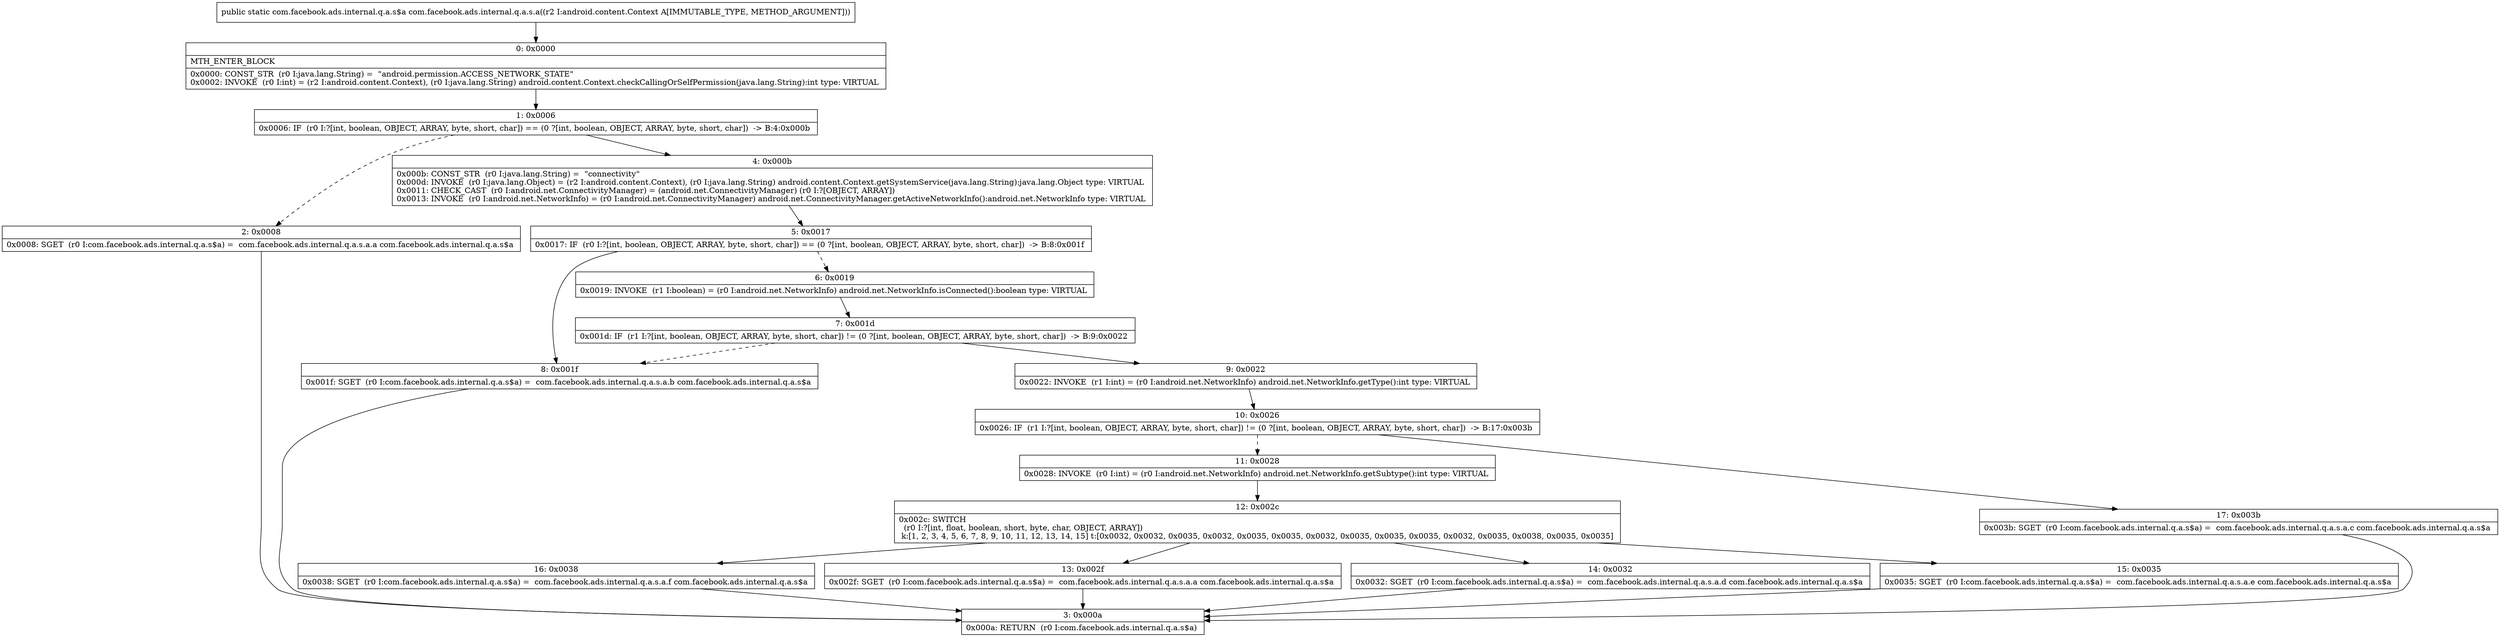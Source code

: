 digraph "CFG forcom.facebook.ads.internal.q.a.s.a(Landroid\/content\/Context;)Lcom\/facebook\/ads\/internal\/q\/a\/s$a;" {
Node_0 [shape=record,label="{0\:\ 0x0000|MTH_ENTER_BLOCK\l|0x0000: CONST_STR  (r0 I:java.lang.String) =  \"android.permission.ACCESS_NETWORK_STATE\" \l0x0002: INVOKE  (r0 I:int) = (r2 I:android.content.Context), (r0 I:java.lang.String) android.content.Context.checkCallingOrSelfPermission(java.lang.String):int type: VIRTUAL \l}"];
Node_1 [shape=record,label="{1\:\ 0x0006|0x0006: IF  (r0 I:?[int, boolean, OBJECT, ARRAY, byte, short, char]) == (0 ?[int, boolean, OBJECT, ARRAY, byte, short, char])  \-\> B:4:0x000b \l}"];
Node_2 [shape=record,label="{2\:\ 0x0008|0x0008: SGET  (r0 I:com.facebook.ads.internal.q.a.s$a) =  com.facebook.ads.internal.q.a.s.a.a com.facebook.ads.internal.q.a.s$a \l}"];
Node_3 [shape=record,label="{3\:\ 0x000a|0x000a: RETURN  (r0 I:com.facebook.ads.internal.q.a.s$a) \l}"];
Node_4 [shape=record,label="{4\:\ 0x000b|0x000b: CONST_STR  (r0 I:java.lang.String) =  \"connectivity\" \l0x000d: INVOKE  (r0 I:java.lang.Object) = (r2 I:android.content.Context), (r0 I:java.lang.String) android.content.Context.getSystemService(java.lang.String):java.lang.Object type: VIRTUAL \l0x0011: CHECK_CAST  (r0 I:android.net.ConnectivityManager) = (android.net.ConnectivityManager) (r0 I:?[OBJECT, ARRAY]) \l0x0013: INVOKE  (r0 I:android.net.NetworkInfo) = (r0 I:android.net.ConnectivityManager) android.net.ConnectivityManager.getActiveNetworkInfo():android.net.NetworkInfo type: VIRTUAL \l}"];
Node_5 [shape=record,label="{5\:\ 0x0017|0x0017: IF  (r0 I:?[int, boolean, OBJECT, ARRAY, byte, short, char]) == (0 ?[int, boolean, OBJECT, ARRAY, byte, short, char])  \-\> B:8:0x001f \l}"];
Node_6 [shape=record,label="{6\:\ 0x0019|0x0019: INVOKE  (r1 I:boolean) = (r0 I:android.net.NetworkInfo) android.net.NetworkInfo.isConnected():boolean type: VIRTUAL \l}"];
Node_7 [shape=record,label="{7\:\ 0x001d|0x001d: IF  (r1 I:?[int, boolean, OBJECT, ARRAY, byte, short, char]) != (0 ?[int, boolean, OBJECT, ARRAY, byte, short, char])  \-\> B:9:0x0022 \l}"];
Node_8 [shape=record,label="{8\:\ 0x001f|0x001f: SGET  (r0 I:com.facebook.ads.internal.q.a.s$a) =  com.facebook.ads.internal.q.a.s.a.b com.facebook.ads.internal.q.a.s$a \l}"];
Node_9 [shape=record,label="{9\:\ 0x0022|0x0022: INVOKE  (r1 I:int) = (r0 I:android.net.NetworkInfo) android.net.NetworkInfo.getType():int type: VIRTUAL \l}"];
Node_10 [shape=record,label="{10\:\ 0x0026|0x0026: IF  (r1 I:?[int, boolean, OBJECT, ARRAY, byte, short, char]) != (0 ?[int, boolean, OBJECT, ARRAY, byte, short, char])  \-\> B:17:0x003b \l}"];
Node_11 [shape=record,label="{11\:\ 0x0028|0x0028: INVOKE  (r0 I:int) = (r0 I:android.net.NetworkInfo) android.net.NetworkInfo.getSubtype():int type: VIRTUAL \l}"];
Node_12 [shape=record,label="{12\:\ 0x002c|0x002c: SWITCH  \l  (r0 I:?[int, float, boolean, short, byte, char, OBJECT, ARRAY])\l k:[1, 2, 3, 4, 5, 6, 7, 8, 9, 10, 11, 12, 13, 14, 15] t:[0x0032, 0x0032, 0x0035, 0x0032, 0x0035, 0x0035, 0x0032, 0x0035, 0x0035, 0x0035, 0x0032, 0x0035, 0x0038, 0x0035, 0x0035] \l}"];
Node_13 [shape=record,label="{13\:\ 0x002f|0x002f: SGET  (r0 I:com.facebook.ads.internal.q.a.s$a) =  com.facebook.ads.internal.q.a.s.a.a com.facebook.ads.internal.q.a.s$a \l}"];
Node_14 [shape=record,label="{14\:\ 0x0032|0x0032: SGET  (r0 I:com.facebook.ads.internal.q.a.s$a) =  com.facebook.ads.internal.q.a.s.a.d com.facebook.ads.internal.q.a.s$a \l}"];
Node_15 [shape=record,label="{15\:\ 0x0035|0x0035: SGET  (r0 I:com.facebook.ads.internal.q.a.s$a) =  com.facebook.ads.internal.q.a.s.a.e com.facebook.ads.internal.q.a.s$a \l}"];
Node_16 [shape=record,label="{16\:\ 0x0038|0x0038: SGET  (r0 I:com.facebook.ads.internal.q.a.s$a) =  com.facebook.ads.internal.q.a.s.a.f com.facebook.ads.internal.q.a.s$a \l}"];
Node_17 [shape=record,label="{17\:\ 0x003b|0x003b: SGET  (r0 I:com.facebook.ads.internal.q.a.s$a) =  com.facebook.ads.internal.q.a.s.a.c com.facebook.ads.internal.q.a.s$a \l}"];
MethodNode[shape=record,label="{public static com.facebook.ads.internal.q.a.s$a com.facebook.ads.internal.q.a.s.a((r2 I:android.content.Context A[IMMUTABLE_TYPE, METHOD_ARGUMENT])) }"];
MethodNode -> Node_0;
Node_0 -> Node_1;
Node_1 -> Node_2[style=dashed];
Node_1 -> Node_4;
Node_2 -> Node_3;
Node_4 -> Node_5;
Node_5 -> Node_6[style=dashed];
Node_5 -> Node_8;
Node_6 -> Node_7;
Node_7 -> Node_8[style=dashed];
Node_7 -> Node_9;
Node_8 -> Node_3;
Node_9 -> Node_10;
Node_10 -> Node_11[style=dashed];
Node_10 -> Node_17;
Node_11 -> Node_12;
Node_12 -> Node_13;
Node_12 -> Node_14;
Node_12 -> Node_15;
Node_12 -> Node_16;
Node_13 -> Node_3;
Node_14 -> Node_3;
Node_15 -> Node_3;
Node_16 -> Node_3;
Node_17 -> Node_3;
}

